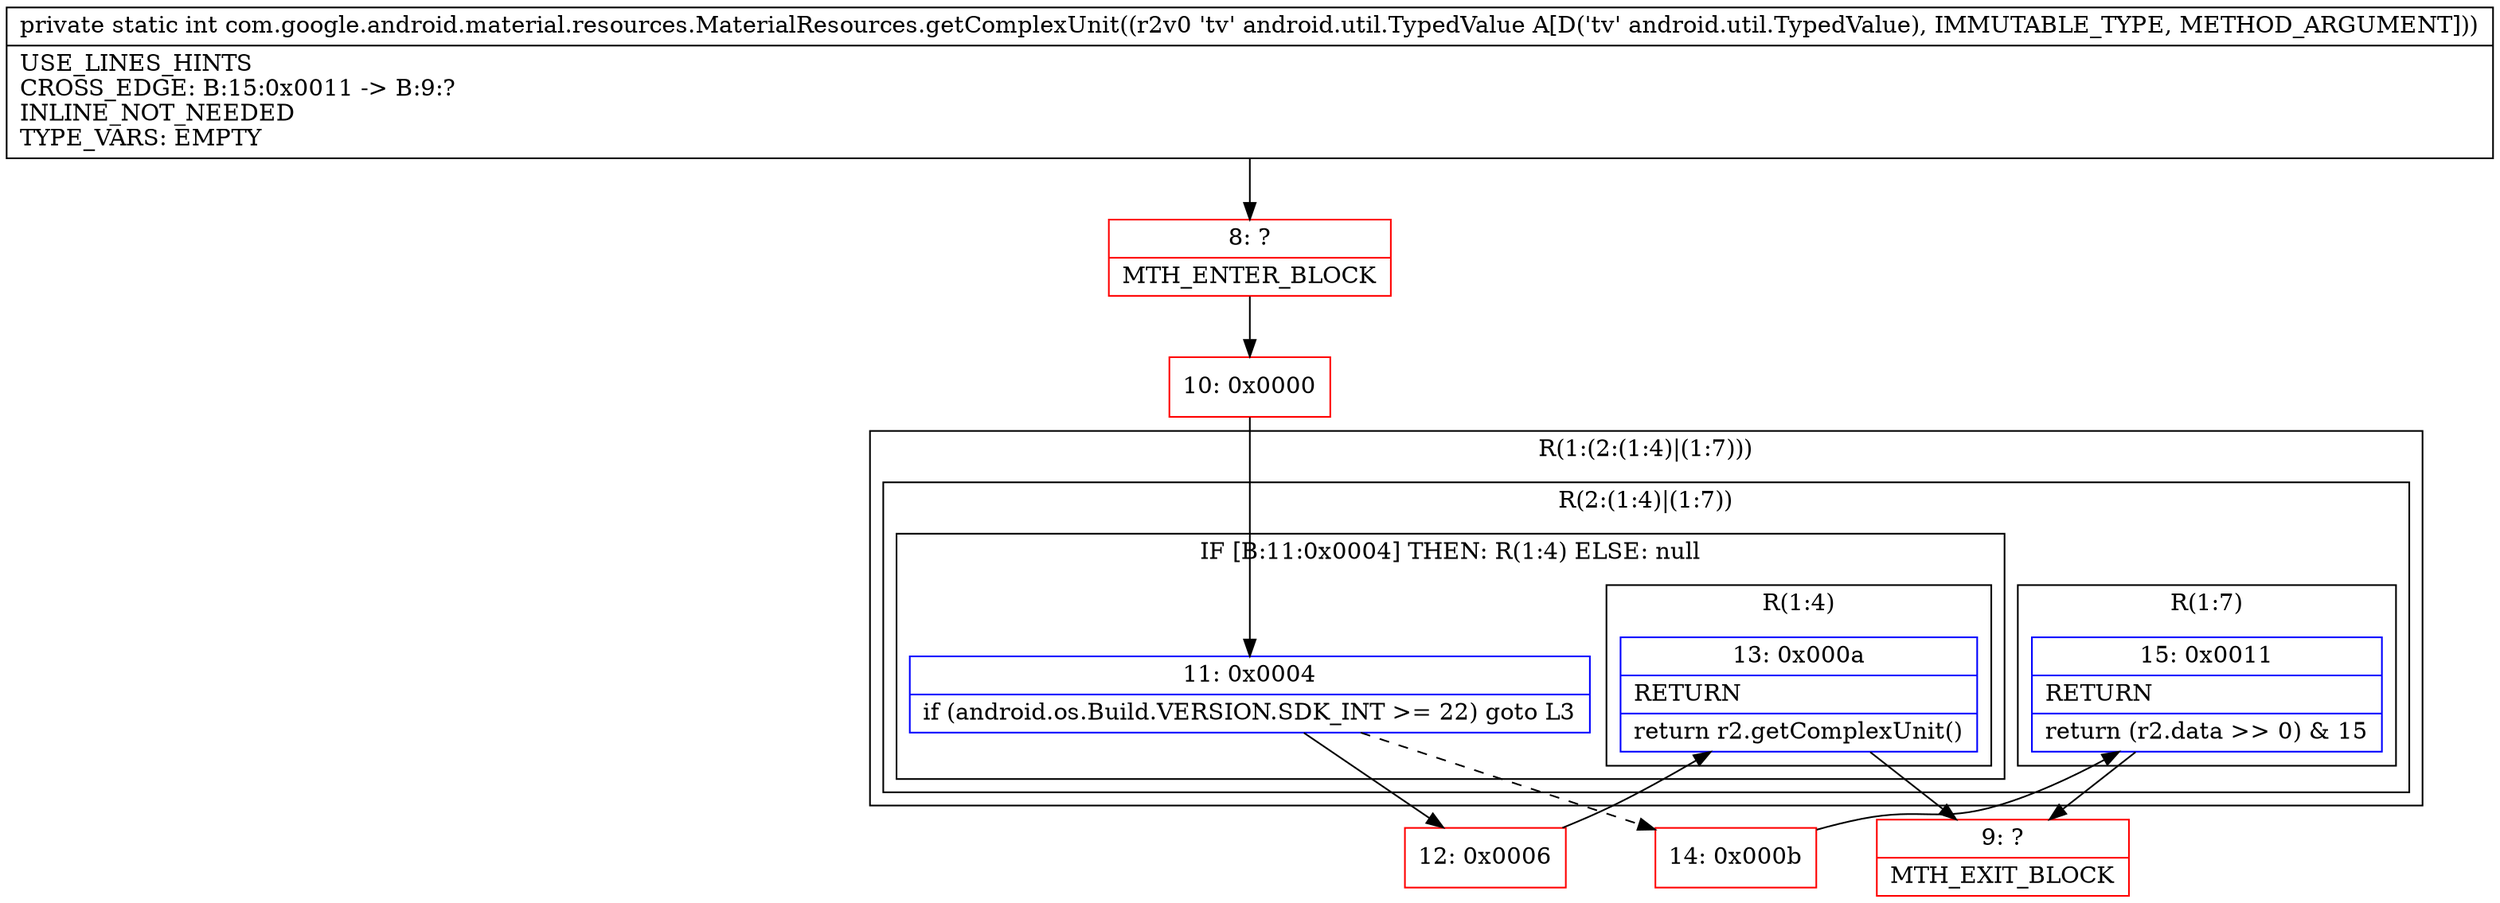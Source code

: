 digraph "CFG forcom.google.android.material.resources.MaterialResources.getComplexUnit(Landroid\/util\/TypedValue;)I" {
subgraph cluster_Region_1764246465 {
label = "R(1:(2:(1:4)|(1:7)))";
node [shape=record,color=blue];
subgraph cluster_Region_523649277 {
label = "R(2:(1:4)|(1:7))";
node [shape=record,color=blue];
subgraph cluster_IfRegion_564506275 {
label = "IF [B:11:0x0004] THEN: R(1:4) ELSE: null";
node [shape=record,color=blue];
Node_11 [shape=record,label="{11\:\ 0x0004|if (android.os.Build.VERSION.SDK_INT \>= 22) goto L3\l}"];
subgraph cluster_Region_607977968 {
label = "R(1:4)";
node [shape=record,color=blue];
Node_13 [shape=record,label="{13\:\ 0x000a|RETURN\l|return r2.getComplexUnit()\l}"];
}
}
subgraph cluster_Region_262174973 {
label = "R(1:7)";
node [shape=record,color=blue];
Node_15 [shape=record,label="{15\:\ 0x0011|RETURN\l|return (r2.data \>\> 0) & 15\l}"];
}
}
}
Node_8 [shape=record,color=red,label="{8\:\ ?|MTH_ENTER_BLOCK\l}"];
Node_10 [shape=record,color=red,label="{10\:\ 0x0000}"];
Node_12 [shape=record,color=red,label="{12\:\ 0x0006}"];
Node_9 [shape=record,color=red,label="{9\:\ ?|MTH_EXIT_BLOCK\l}"];
Node_14 [shape=record,color=red,label="{14\:\ 0x000b}"];
MethodNode[shape=record,label="{private static int com.google.android.material.resources.MaterialResources.getComplexUnit((r2v0 'tv' android.util.TypedValue A[D('tv' android.util.TypedValue), IMMUTABLE_TYPE, METHOD_ARGUMENT]))  | USE_LINES_HINTS\lCROSS_EDGE: B:15:0x0011 \-\> B:9:?\lINLINE_NOT_NEEDED\lTYPE_VARS: EMPTY\l}"];
MethodNode -> Node_8;Node_11 -> Node_12;
Node_11 -> Node_14[style=dashed];
Node_13 -> Node_9;
Node_15 -> Node_9;
Node_8 -> Node_10;
Node_10 -> Node_11;
Node_12 -> Node_13;
Node_14 -> Node_15;
}

